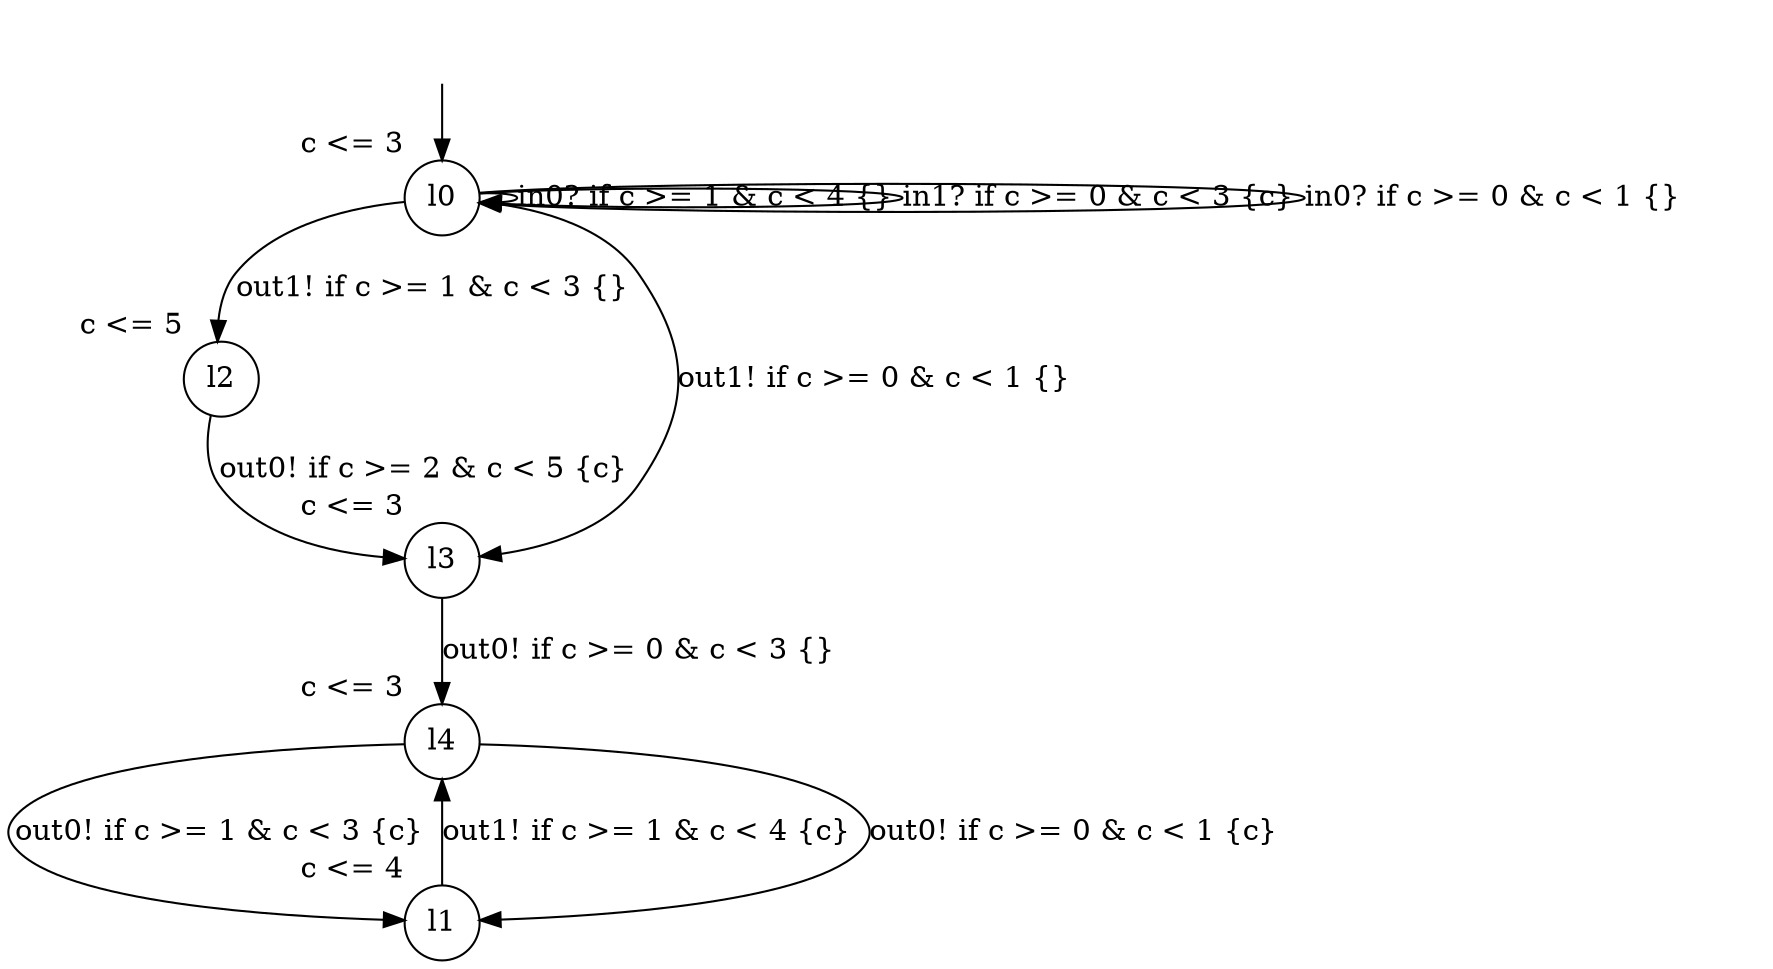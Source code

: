 digraph g {
__start0 [label="" shape="none"];
l0 [shape="circle" margin=0 label="l0", xlabel="c <= 3"];
l1 [shape="circle" margin=0 label="l1", xlabel="c <= 4"];
l2 [shape="circle" margin=0 label="l2", xlabel="c <= 5"];
l3 [shape="circle" margin=0 label="l3", xlabel="c <= 3"];
l4 [shape="circle" margin=0 label="l4", xlabel="c <= 3"];
l0 -> l0 [label="in0? if c >= 1 & c < 4 {} "];
l0 -> l0 [label="in1? if c >= 0 & c < 3 {c} "];
l0 -> l2 [label="out1! if c >= 1 & c < 3 {} "];
l0 -> l0 [label="in0? if c >= 0 & c < 1 {} "];
l0 -> l3 [label="out1! if c >= 0 & c < 1 {} "];
l1 -> l4 [label="out1! if c >= 1 & c < 4 {c} "];
l2 -> l3 [label="out0! if c >= 2 & c < 5 {c} "];
l3 -> l4 [label="out0! if c >= 0 & c < 3 {} "];
l4 -> l1 [label="out0! if c >= 0 & c < 1 {c} "];
l4 -> l1 [label="out0! if c >= 1 & c < 3 {c} "];
__start0 -> l0;
}
